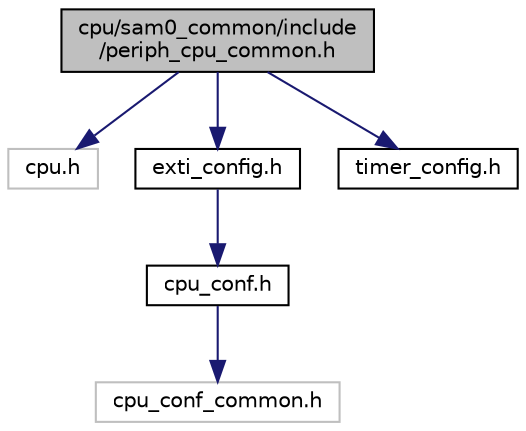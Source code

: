 digraph "cpu/sam0_common/include/periph_cpu_common.h"
{
 // LATEX_PDF_SIZE
  edge [fontname="Helvetica",fontsize="10",labelfontname="Helvetica",labelfontsize="10"];
  node [fontname="Helvetica",fontsize="10",shape=record];
  Node1 [label="cpu/sam0_common/include\l/periph_cpu_common.h",height=0.2,width=0.4,color="black", fillcolor="grey75", style="filled", fontcolor="black",tooltip="Common CPU specific definitions for all SAMx21 based CPUs."];
  Node1 -> Node2 [color="midnightblue",fontsize="10",style="solid",fontname="Helvetica"];
  Node2 [label="cpu.h",height=0.2,width=0.4,color="grey75", fillcolor="white", style="filled",tooltip=" "];
  Node1 -> Node3 [color="midnightblue",fontsize="10",style="solid",fontname="Helvetica"];
  Node3 [label="exti_config.h",height=0.2,width=0.4,color="black", fillcolor="white", style="filled",URL="$exti__config_8h_source.html",tooltip=" "];
  Node3 -> Node4 [color="midnightblue",fontsize="10",style="solid",fontname="Helvetica"];
  Node4 [label="cpu_conf.h",height=0.2,width=0.4,color="black", fillcolor="white", style="filled",URL="$sam0__common_2include_2cpu__conf_8h.html",tooltip="Implementation specific CPU configuration options."];
  Node4 -> Node5 [color="midnightblue",fontsize="10",style="solid",fontname="Helvetica"];
  Node5 [label="cpu_conf_common.h",height=0.2,width=0.4,color="grey75", fillcolor="white", style="filled",tooltip=" "];
  Node1 -> Node6 [color="midnightblue",fontsize="10",style="solid",fontname="Helvetica"];
  Node6 [label="timer_config.h",height=0.2,width=0.4,color="black", fillcolor="white", style="filled",URL="$timer__config_8h_source.html",tooltip=" "];
}
